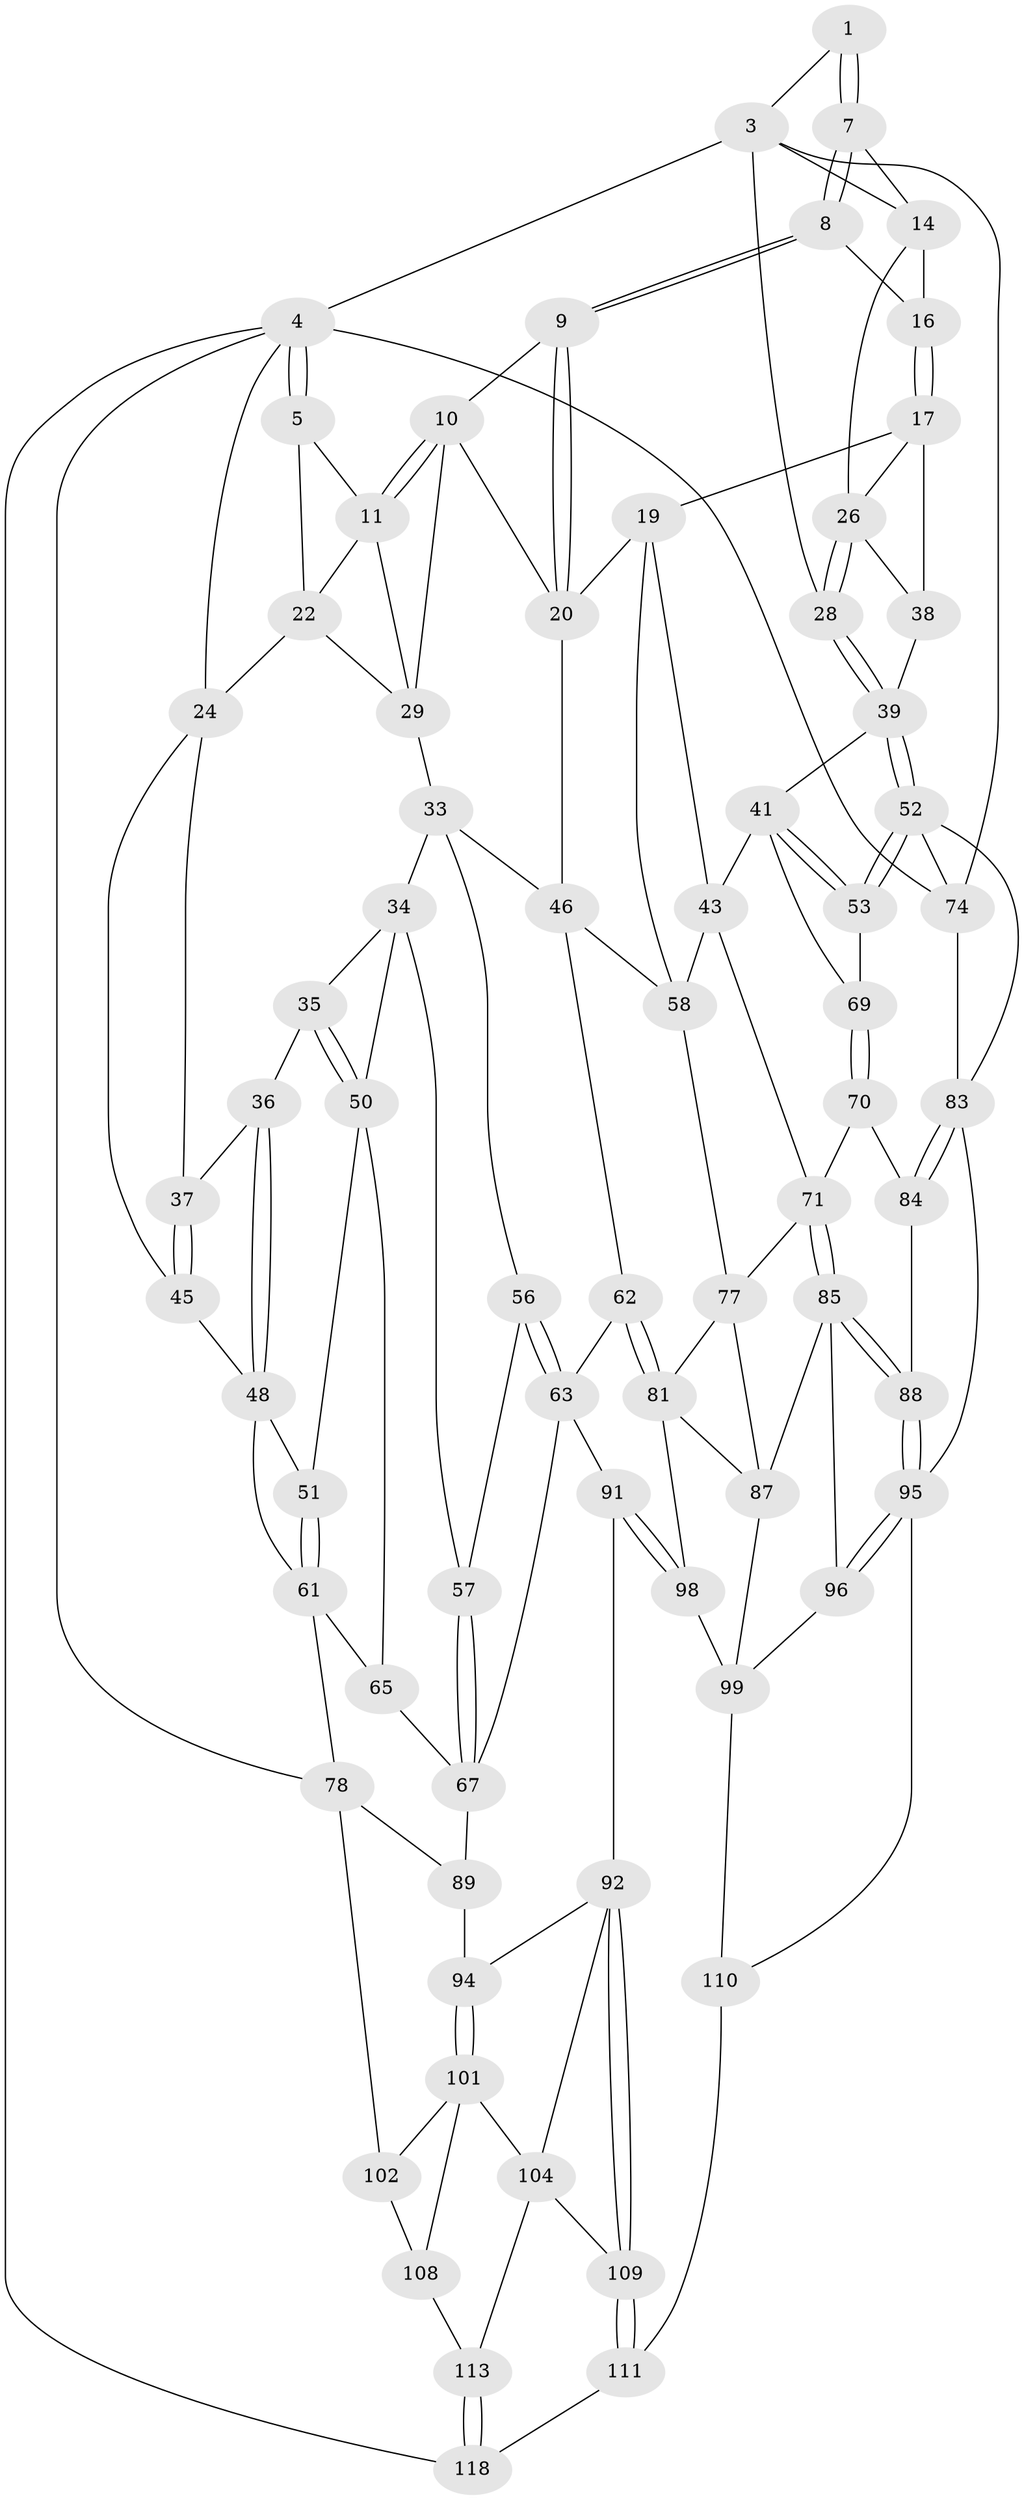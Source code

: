 // original degree distribution, {3: 0.01694915254237288, 4: 0.23728813559322035, 6: 0.22033898305084745, 5: 0.5254237288135594}
// Generated by graph-tools (version 1.1) at 2025/11/02/27/25 16:11:55]
// undirected, 72 vertices, 158 edges
graph export_dot {
graph [start="1"]
  node [color=gray90,style=filled];
  1 [pos="+0.6479032062839868+0",super="+2"];
  3 [pos="+1+0",super="+13"];
  4 [pos="+0+0",super="+79"];
  5 [pos="+0+0",super="+6"];
  7 [pos="+0.6552696889885757+0",super="+12"];
  8 [pos="+0.6480930616225233+0.060159378775165424"];
  9 [pos="+0.5531212978645137+0.13706492913792484"];
  10 [pos="+0.43912096332292816+0.15638025555350846",super="+30"];
  11 [pos="+0.42360791740764997+0.1473453369904914",super="+21"];
  14 [pos="+0.894611155392932+0.09288652655548163",super="+15"];
  16 [pos="+0.7060524720299788+0.11245010425525623"];
  17 [pos="+0.7216244195319664+0.2184622043489188",super="+18"];
  19 [pos="+0.6777773525285419+0.3782792051361417",super="+44"];
  20 [pos="+0.6369502403673437+0.37119516869949454",super="+32"];
  22 [pos="+0.13699575044053428+0.02581489757442203",super="+23"];
  24 [pos="+0.14123500092095825+0.27287094428878855",super="+25"];
  26 [pos="+0.9138272122976245+0.22370430372871322",super="+27"];
  28 [pos="+1+0.25851927466387364"];
  29 [pos="+0.26079443124277574+0.23801624823378723",super="+31"];
  33 [pos="+0.302033325250545+0.3992927467979625",super="+47"];
  34 [pos="+0.29272617262421274+0.40635791342502975",super="+54"];
  35 [pos="+0.19201591720983055+0.38057447510628956"];
  36 [pos="+0.1368240704532427+0.35701439074647207"];
  37 [pos="+0.12871054122760106+0.3431844997442785"];
  38 [pos="+0.8877523965735331+0.262035841677351"];
  39 [pos="+1+0.41710544166650526",super="+40"];
  41 [pos="+0.8840697924103431+0.3956430854708113",super="+42"];
  43 [pos="+0.7592183946733112+0.45538626461546083",super="+64"];
  45 [pos="+0+0.3653325857636304"];
  46 [pos="+0.4956690603146376+0.4347257077594022",super="+60"];
  48 [pos="+0.11257377102359457+0.42816766596552636",super="+49"];
  50 [pos="+0.16204719477886306+0.5139971053557401",super="+55"];
  51 [pos="+0.11710608755927131+0.4990121630737462"];
  52 [pos="+1+0.48520910665523337",super="+75"];
  53 [pos="+1+0.4887099898432938"];
  56 [pos="+0.423032943655308+0.5112712389573245"];
  57 [pos="+0.32315356741167606+0.5784237827856326"];
  58 [pos="+0.6646365064766004+0.5281035922811856",super="+59"];
  61 [pos="+0+0.6535367326102046",super="+66"];
  62 [pos="+0.5194358689424188+0.6229417061813463"];
  63 [pos="+0.45035100077196305+0.6611072092532447",super="+82"];
  65 [pos="+0.20753367233592765+0.62061428718298"];
  67 [pos="+0.31133038337323893+0.6260820152295633",super="+68"];
  69 [pos="+0.8147913420955506+0.4787798241270367",super="+73"];
  70 [pos="+0.8088896038696601+0.6356675148238068",super="+76"];
  71 [pos="+0.8022530130213822+0.6378182880010211",super="+72"];
  74 [pos="+1+1"];
  77 [pos="+0.66888239078846+0.6609269434156156",super="+80"];
  78 [pos="+0+0.7245838789964321",super="+90"];
  81 [pos="+0.6186427418069622+0.7050619267909525",super="+97"];
  83 [pos="+1+0.8021408245792125",super="+116"];
  84 [pos="+0.9445642727846101+0.7820236311299384"];
  85 [pos="+0.7608219743465359+0.7106284377394718",super="+86"];
  87 [pos="+0.6963618307268917+0.7172993081919622",super="+100"];
  88 [pos="+0.8845923875792376+0.8061881410081596"];
  89 [pos="+0.21364140288002853+0.7233343710749838"];
  91 [pos="+0.4194868661581086+0.777519135197896"];
  92 [pos="+0.3730214988309021+0.8023988097152736",super="+93"];
  94 [pos="+0.22364789542317112+0.7883091989897962"];
  95 [pos="+0.7950495074917627+0.8508556101604658",super="+114"];
  96 [pos="+0.7795911283594243+0.8404995327904529"];
  98 [pos="+0.5264776898901674+0.8600426889374517"];
  99 [pos="+0.778458424225123+0.8400517470950634",super="+107"];
  101 [pos="+0.14350366683638138+0.8240535983642784",super="+106"];
  102 [pos="+0.12836851103941982+0.8270966766320221",super="+103"];
  104 [pos="+0.24730914655022995+0.9267594980180004",super="+105"];
  108 [pos="+0.14039038044143776+0.8927274152577248",super="+112"];
  109 [pos="+0.3077640227916954+0.921544463565778"];
  110 [pos="+0.5308899618017204+0.877715997626257",super="+115"];
  111 [pos="+0.3374090362582854+0.9510653842590324",super="+117"];
  113 [pos="+0.15693139480025217+1"];
  118 [pos="+0.12654116877349753+1"];
  1 -- 7 [weight=2];
  1 -- 7;
  1 -- 3;
  3 -- 4;
  3 -- 74;
  3 -- 28;
  3 -- 14;
  4 -- 5;
  4 -- 5;
  4 -- 74;
  4 -- 118;
  4 -- 78;
  4 -- 24;
  5 -- 22;
  5 -- 11;
  7 -- 8;
  7 -- 8;
  7 -- 14;
  8 -- 9;
  8 -- 9;
  8 -- 16;
  9 -- 10;
  9 -- 20;
  9 -- 20;
  10 -- 11;
  10 -- 11;
  10 -- 20;
  10 -- 29;
  11 -- 29;
  11 -- 22;
  14 -- 16;
  14 -- 26;
  16 -- 17;
  16 -- 17;
  17 -- 26;
  17 -- 19;
  17 -- 38;
  19 -- 20;
  19 -- 43;
  19 -- 58;
  20 -- 46;
  22 -- 24;
  22 -- 29;
  24 -- 37;
  24 -- 45;
  26 -- 28;
  26 -- 28;
  26 -- 38;
  28 -- 39;
  28 -- 39;
  29 -- 33;
  33 -- 34;
  33 -- 56;
  33 -- 46;
  34 -- 35;
  34 -- 57;
  34 -- 50;
  35 -- 36;
  35 -- 50;
  35 -- 50;
  36 -- 37;
  36 -- 48;
  36 -- 48;
  37 -- 45;
  37 -- 45;
  38 -- 39;
  39 -- 52;
  39 -- 52;
  39 -- 41;
  41 -- 53;
  41 -- 53;
  41 -- 43;
  41 -- 69;
  43 -- 58;
  43 -- 71;
  45 -- 48;
  46 -- 62;
  46 -- 58;
  48 -- 51;
  48 -- 61;
  50 -- 51;
  50 -- 65;
  51 -- 61;
  51 -- 61;
  52 -- 53;
  52 -- 53;
  52 -- 74;
  52 -- 83;
  53 -- 69;
  56 -- 57;
  56 -- 63;
  56 -- 63;
  57 -- 67;
  57 -- 67;
  58 -- 77;
  61 -- 65;
  61 -- 78;
  62 -- 63;
  62 -- 81;
  62 -- 81;
  63 -- 91;
  63 -- 67;
  65 -- 67;
  67 -- 89;
  69 -- 70 [weight=2];
  69 -- 70;
  70 -- 71;
  70 -- 84;
  71 -- 85;
  71 -- 85;
  71 -- 77;
  74 -- 83;
  77 -- 81;
  77 -- 87;
  78 -- 89;
  78 -- 102;
  81 -- 98;
  81 -- 87;
  83 -- 84;
  83 -- 84;
  83 -- 95;
  84 -- 88;
  85 -- 88;
  85 -- 88;
  85 -- 96;
  85 -- 87;
  87 -- 99;
  88 -- 95;
  88 -- 95;
  89 -- 94;
  91 -- 92;
  91 -- 98;
  91 -- 98;
  92 -- 109;
  92 -- 109;
  92 -- 104;
  92 -- 94;
  94 -- 101;
  94 -- 101;
  95 -- 96;
  95 -- 96;
  95 -- 110;
  96 -- 99;
  98 -- 99;
  99 -- 110;
  101 -- 102;
  101 -- 104;
  101 -- 108;
  102 -- 108 [weight=2];
  104 -- 109;
  104 -- 113;
  108 -- 113;
  109 -- 111;
  109 -- 111;
  110 -- 111 [weight=2];
  111 -- 118;
  113 -- 118;
  113 -- 118;
}
